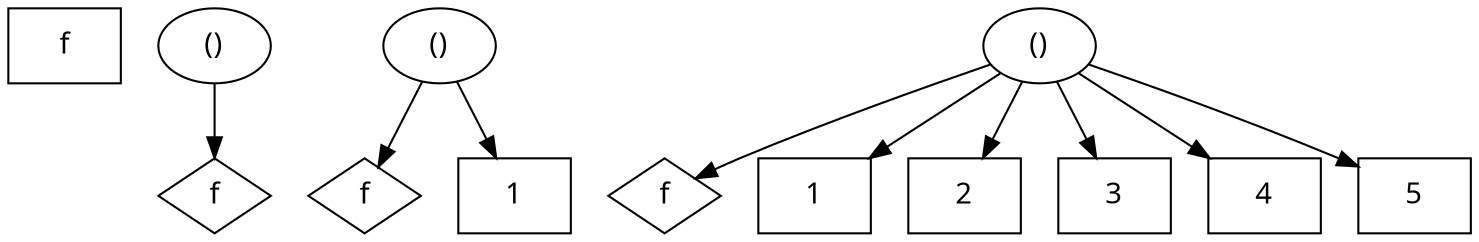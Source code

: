 digraph G {
	node [label="\N"];
	graph [bb="0,0,702,108"];
	{
		graph [bb=""];
		0 [label=f, fontname=Verdana, shape=box, pos="27,90", width="0.75", height="0.5"];
	}
	{
		graph [bb=""];
		1 [label="()", fontname=Verdana, shape=ellipse, pos="99,90", width="0.75", height="0.5"];
		2 [label=f, fontname=Verdana, shape=diamond, pos="99,18", width="0.75", height="0.5"];
		1 -> 2 [pos="e,99,36.413 99,71.831 99,64.131 99,54.974 99,46.417"];
	}
	{
		graph [bb=""];
		3 [label="()", fontname=Verdana, shape=ellipse, pos="207,90", width="0.75", height="0.5"];
		4 [label=f, fontname=Verdana, shape=diamond, pos="171,18", width="0.75", height="0.5"];
		5 [label=1, fontname=Verdana, shape=box, pos="243,18", width="0.75", height="0.5"];
		3 -> 4 [pos="e,177.95,31.898 198.29,72.571 193.55,63.109 187.65,51.291 182.54,41.074"];
		3 -> 5 [pos="e,233.99,36.021 215.71,72.571 219.82,64.354 224.82,54.361 229.41,45.182"];
	}
	{
		graph [bb=""];
		6 [label="()", fontname=Verdana, shape=ellipse, pos="495,90", width="0.75", height="0.5"];
		7 [label=f, fontname=Verdana, shape=diamond, pos="315,18", width="0.75", height="0.5"];
		8 [label=1, fontname=Verdana, shape=box, pos="387,18", width="0.75", height="0.5"];
		9 [label=2, fontname=Verdana, shape=box, pos="459,18", width="0.75", height="0.5"];
		10 [label=3, fontname=Verdana, shape=box, pos="531,18", width="0.75", height="0.5"];
		11 [label=4, fontname=Verdana, shape=box, pos="603,18", width="0.75", height="0.5"];
		12 [label=5, fontname=Verdana, shape=box, pos="675,18", width="0.75", height="0.5"];
		6 -> 7 [pos="e,330.25,26.068 470.74,81.778 441.87,71.793 392.36,54.036 351,36 347.22,34.35 343.26,32.504 339.42,30.639"];
		6 -> 8 [pos="e,414.26,36.17 475.69,77.128 460.99,67.325 440.33,53.555 422.66,41.77"];
		6 -> 9 [pos="e,468.01,36.021 486.29,72.571 482.18,64.354 477.18,54.361 472.59,45.182"];
		6 -> 10 [pos="e,521.99,36.021 503.71,72.571 507.82,64.354 512.82,54.361 517.41,45.182"];
		6 -> 11 [pos="e,575.74,36.17 514.31,77.128 529.01,67.325 549.67,53.555 567.34,41.77"];
		6 -> 12 [pos="e,647.62,32.059 519.26,81.778 546.33,72.417 591.53,56.226 638.26,36.13"];
	}
}
